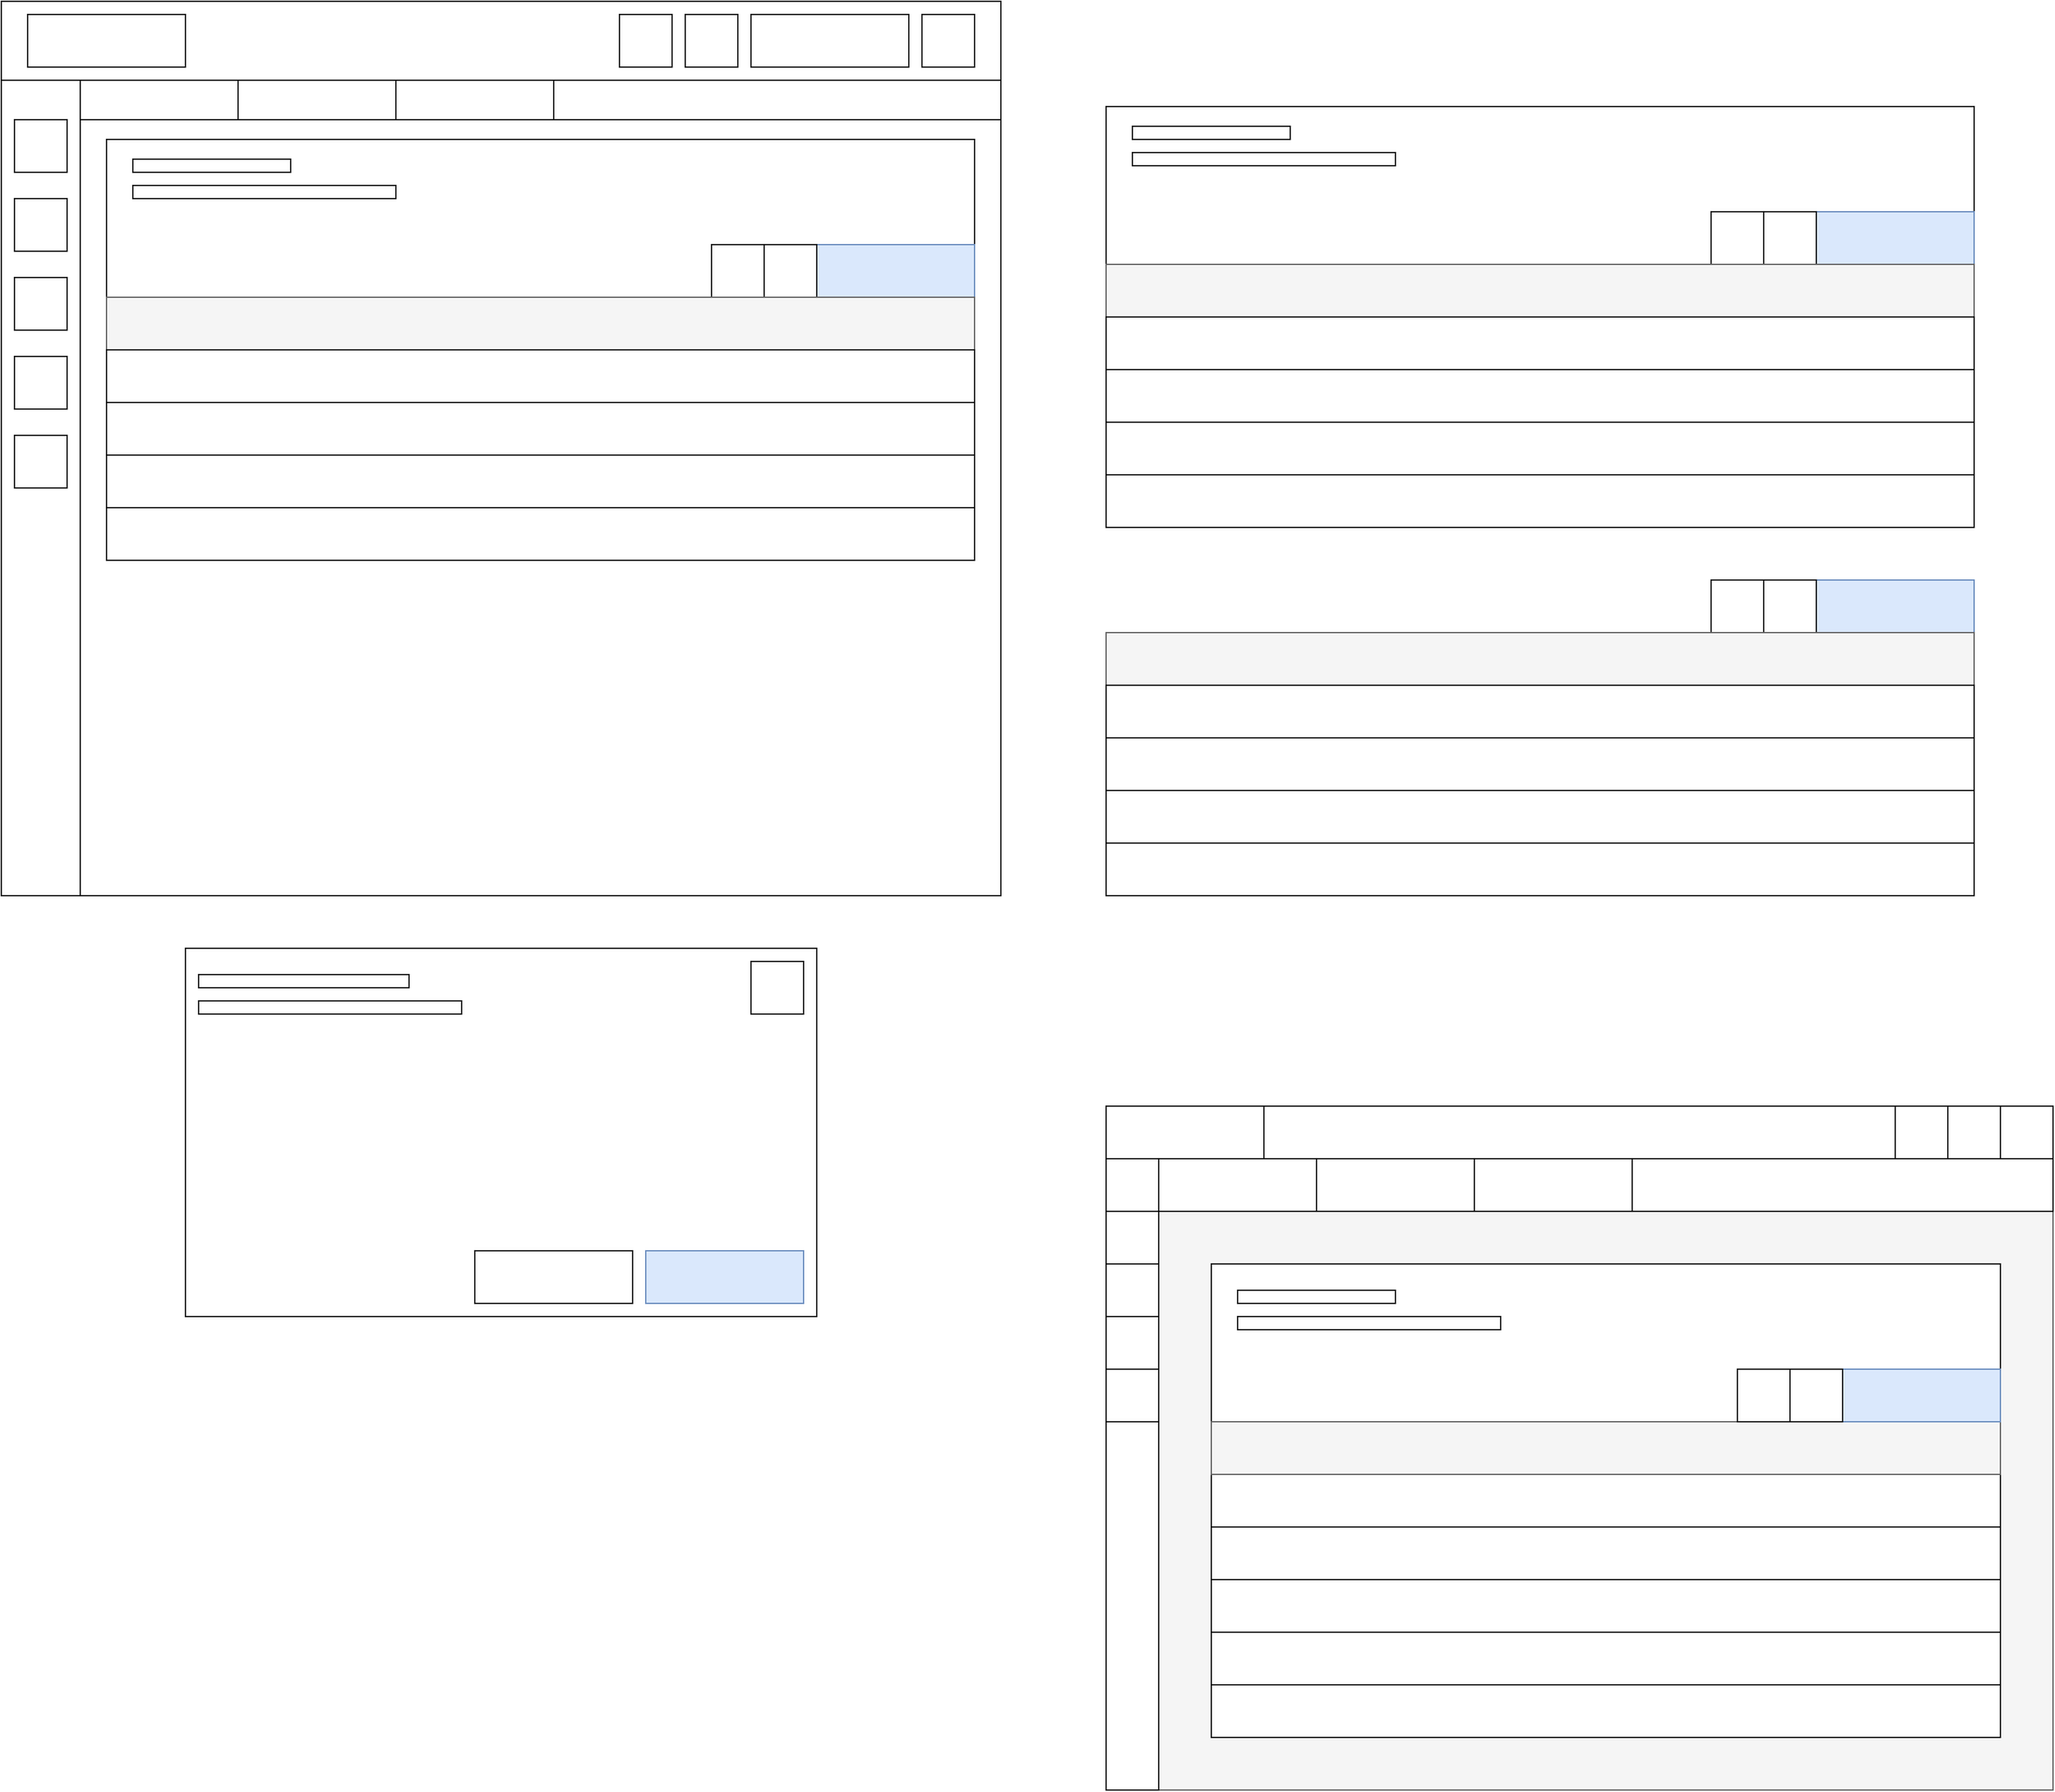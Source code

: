 <mxfile version="24.7.7">
  <diagram name="Page-1" id="UCWsZtnA9lqYx4ywq8I0">
    <mxGraphModel dx="2056" dy="1458" grid="1" gridSize="10" guides="1" tooltips="1" connect="1" arrows="1" fold="1" page="1" pageScale="1" pageWidth="827" pageHeight="1169" math="0" shadow="0">
      <root>
        <mxCell id="0" />
        <mxCell id="1" parent="0" />
        <mxCell id="RQYfZE9tsz-IUVp7mctX-1" value="" style="rounded=0;whiteSpace=wrap;html=1;fillColor=#f5f5f5;fontColor=#333333;strokeColor=#666666;" vertex="1" parent="1">
          <mxGeometry x="880" y="880" width="720" height="520" as="geometry" />
        </mxCell>
        <mxCell id="RQYfZE9tsz-IUVp7mctX-2" value="" style="rounded=0;whiteSpace=wrap;html=1;" vertex="1" parent="1">
          <mxGeometry x="40" y="40" width="760" height="680" as="geometry" />
        </mxCell>
        <mxCell id="RQYfZE9tsz-IUVp7mctX-3" value="" style="rounded=0;whiteSpace=wrap;html=1;" vertex="1" parent="1">
          <mxGeometry x="40" y="40" width="760" height="60" as="geometry" />
        </mxCell>
        <mxCell id="RQYfZE9tsz-IUVp7mctX-4" value="" style="rounded=0;whiteSpace=wrap;html=1;" vertex="1" parent="1">
          <mxGeometry x="40" y="100" width="60" height="620" as="geometry" />
        </mxCell>
        <mxCell id="RQYfZE9tsz-IUVp7mctX-5" value="" style="rounded=0;whiteSpace=wrap;html=1;" vertex="1" parent="1">
          <mxGeometry x="100" y="100" width="700" height="30" as="geometry" />
        </mxCell>
        <mxCell id="RQYfZE9tsz-IUVp7mctX-6" value="" style="rounded=0;whiteSpace=wrap;html=1;" vertex="1" parent="1">
          <mxGeometry x="100" y="100" width="120" height="30" as="geometry" />
        </mxCell>
        <mxCell id="RQYfZE9tsz-IUVp7mctX-7" value="" style="rounded=0;whiteSpace=wrap;html=1;" vertex="1" parent="1">
          <mxGeometry x="220" y="100" width="120" height="30" as="geometry" />
        </mxCell>
        <mxCell id="RQYfZE9tsz-IUVp7mctX-8" value="" style="rounded=0;whiteSpace=wrap;html=1;" vertex="1" parent="1">
          <mxGeometry x="340" y="100" width="120" height="30" as="geometry" />
        </mxCell>
        <mxCell id="RQYfZE9tsz-IUVp7mctX-9" value="" style="rounded=0;whiteSpace=wrap;html=1;fillColor=#dae8fc;strokeColor=#6c8ebf;" vertex="1" parent="1">
          <mxGeometry x="1420" y="480" width="120" height="40" as="geometry" />
        </mxCell>
        <mxCell id="RQYfZE9tsz-IUVp7mctX-10" value="" style="rounded=0;whiteSpace=wrap;html=1;" vertex="1" parent="1">
          <mxGeometry x="1380" y="480" width="40" height="40" as="geometry" />
        </mxCell>
        <mxCell id="RQYfZE9tsz-IUVp7mctX-11" value="" style="rounded=0;whiteSpace=wrap;html=1;" vertex="1" parent="1">
          <mxGeometry x="1340" y="480" width="40" height="40" as="geometry" />
        </mxCell>
        <mxCell id="RQYfZE9tsz-IUVp7mctX-12" value="" style="rounded=0;whiteSpace=wrap;html=1;fillColor=#f5f5f5;fontColor=#333333;strokeColor=#666666;" vertex="1" parent="1">
          <mxGeometry x="880" y="520" width="660" height="40" as="geometry" />
        </mxCell>
        <mxCell id="RQYfZE9tsz-IUVp7mctX-13" value="" style="rounded=0;whiteSpace=wrap;html=1;" vertex="1" parent="1">
          <mxGeometry x="880" y="560" width="660" height="40" as="geometry" />
        </mxCell>
        <mxCell id="RQYfZE9tsz-IUVp7mctX-14" value="" style="rounded=0;whiteSpace=wrap;html=1;" vertex="1" parent="1">
          <mxGeometry x="880" y="600" width="660" height="40" as="geometry" />
        </mxCell>
        <mxCell id="RQYfZE9tsz-IUVp7mctX-15" value="" style="rounded=0;whiteSpace=wrap;html=1;" vertex="1" parent="1">
          <mxGeometry x="880" y="640" width="660" height="40" as="geometry" />
        </mxCell>
        <mxCell id="RQYfZE9tsz-IUVp7mctX-16" value="" style="rounded=0;whiteSpace=wrap;html=1;" vertex="1" parent="1">
          <mxGeometry x="880" y="680" width="660" height="40" as="geometry" />
        </mxCell>
        <mxCell id="RQYfZE9tsz-IUVp7mctX-17" value="" style="rounded=0;whiteSpace=wrap;html=1;" vertex="1" parent="1">
          <mxGeometry x="60" y="50" width="120" height="40" as="geometry" />
        </mxCell>
        <mxCell id="RQYfZE9tsz-IUVp7mctX-18" value="" style="rounded=0;whiteSpace=wrap;html=1;" vertex="1" parent="1">
          <mxGeometry x="740" y="50" width="40" height="40" as="geometry" />
        </mxCell>
        <mxCell id="RQYfZE9tsz-IUVp7mctX-19" value="" style="rounded=0;whiteSpace=wrap;html=1;" vertex="1" parent="1">
          <mxGeometry x="610" y="50" width="120" height="40" as="geometry" />
        </mxCell>
        <mxCell id="RQYfZE9tsz-IUVp7mctX-20" value="" style="rounded=0;whiteSpace=wrap;html=1;" vertex="1" parent="1">
          <mxGeometry x="560" y="50" width="40" height="40" as="geometry" />
        </mxCell>
        <mxCell id="RQYfZE9tsz-IUVp7mctX-21" value="" style="rounded=0;whiteSpace=wrap;html=1;" vertex="1" parent="1">
          <mxGeometry x="510" y="50" width="40" height="40" as="geometry" />
        </mxCell>
        <mxCell id="RQYfZE9tsz-IUVp7mctX-22" value="" style="rounded=0;whiteSpace=wrap;html=1;" vertex="1" parent="1">
          <mxGeometry x="50" y="130" width="40" height="40" as="geometry" />
        </mxCell>
        <mxCell id="RQYfZE9tsz-IUVp7mctX-23" value="" style="rounded=0;whiteSpace=wrap;html=1;" vertex="1" parent="1">
          <mxGeometry x="50" y="190" width="40" height="40" as="geometry" />
        </mxCell>
        <mxCell id="RQYfZE9tsz-IUVp7mctX-24" value="" style="rounded=0;whiteSpace=wrap;html=1;" vertex="1" parent="1">
          <mxGeometry x="50" y="250" width="40" height="40" as="geometry" />
        </mxCell>
        <mxCell id="RQYfZE9tsz-IUVp7mctX-25" value="" style="rounded=0;whiteSpace=wrap;html=1;" vertex="1" parent="1">
          <mxGeometry x="50" y="310" width="40" height="40" as="geometry" />
        </mxCell>
        <mxCell id="RQYfZE9tsz-IUVp7mctX-26" value="" style="rounded=0;whiteSpace=wrap;html=1;" vertex="1" parent="1">
          <mxGeometry x="50" y="370" width="40" height="40" as="geometry" />
        </mxCell>
        <mxCell id="RQYfZE9tsz-IUVp7mctX-27" value="" style="rounded=0;whiteSpace=wrap;html=1;" vertex="1" parent="1">
          <mxGeometry x="880" y="120" width="660" height="320" as="geometry" />
        </mxCell>
        <mxCell id="RQYfZE9tsz-IUVp7mctX-28" value="" style="rounded=0;whiteSpace=wrap;html=1;fillColor=#dae8fc;strokeColor=#6c8ebf;" vertex="1" parent="1">
          <mxGeometry x="1420" y="200" width="120" height="40" as="geometry" />
        </mxCell>
        <mxCell id="RQYfZE9tsz-IUVp7mctX-29" value="" style="rounded=0;whiteSpace=wrap;html=1;" vertex="1" parent="1">
          <mxGeometry x="1380" y="200" width="40" height="40" as="geometry" />
        </mxCell>
        <mxCell id="RQYfZE9tsz-IUVp7mctX-30" value="" style="rounded=0;whiteSpace=wrap;html=1;" vertex="1" parent="1">
          <mxGeometry x="1340" y="200" width="40" height="40" as="geometry" />
        </mxCell>
        <mxCell id="RQYfZE9tsz-IUVp7mctX-31" value="" style="rounded=0;whiteSpace=wrap;html=1;fillColor=#f5f5f5;fontColor=#333333;strokeColor=#666666;" vertex="1" parent="1">
          <mxGeometry x="880" y="240" width="660" height="40" as="geometry" />
        </mxCell>
        <mxCell id="RQYfZE9tsz-IUVp7mctX-32" value="" style="rounded=0;whiteSpace=wrap;html=1;" vertex="1" parent="1">
          <mxGeometry x="880" y="280" width="660" height="40" as="geometry" />
        </mxCell>
        <mxCell id="RQYfZE9tsz-IUVp7mctX-33" value="" style="rounded=0;whiteSpace=wrap;html=1;" vertex="1" parent="1">
          <mxGeometry x="880" y="320" width="660" height="40" as="geometry" />
        </mxCell>
        <mxCell id="RQYfZE9tsz-IUVp7mctX-34" value="" style="rounded=0;whiteSpace=wrap;html=1;" vertex="1" parent="1">
          <mxGeometry x="880" y="360" width="660" height="40" as="geometry" />
        </mxCell>
        <mxCell id="RQYfZE9tsz-IUVp7mctX-35" value="" style="rounded=0;whiteSpace=wrap;html=1;" vertex="1" parent="1">
          <mxGeometry x="880" y="400" width="660" height="40" as="geometry" />
        </mxCell>
        <mxCell id="RQYfZE9tsz-IUVp7mctX-36" value="" style="rounded=0;whiteSpace=wrap;html=1;" vertex="1" parent="1">
          <mxGeometry x="900" y="135" width="120" height="10" as="geometry" />
        </mxCell>
        <mxCell id="RQYfZE9tsz-IUVp7mctX-37" value="" style="rounded=0;whiteSpace=wrap;html=1;" vertex="1" parent="1">
          <mxGeometry x="900" y="155" width="200" height="10" as="geometry" />
        </mxCell>
        <mxCell id="RQYfZE9tsz-IUVp7mctX-38" value="" style="rounded=0;whiteSpace=wrap;html=1;" vertex="1" parent="1">
          <mxGeometry x="180" y="760" width="480" height="280" as="geometry" />
        </mxCell>
        <mxCell id="RQYfZE9tsz-IUVp7mctX-39" value="" style="rounded=0;whiteSpace=wrap;html=1;fillColor=#dae8fc;strokeColor=#6c8ebf;" vertex="1" parent="1">
          <mxGeometry x="530" y="990" width="120" height="40" as="geometry" />
        </mxCell>
        <mxCell id="RQYfZE9tsz-IUVp7mctX-40" value="" style="rounded=0;whiteSpace=wrap;html=1;" vertex="1" parent="1">
          <mxGeometry x="400" y="990" width="120" height="40" as="geometry" />
        </mxCell>
        <mxCell id="RQYfZE9tsz-IUVp7mctX-41" value="" style="rounded=0;whiteSpace=wrap;html=1;" vertex="1" parent="1">
          <mxGeometry x="610" y="770" width="40" height="40" as="geometry" />
        </mxCell>
        <mxCell id="RQYfZE9tsz-IUVp7mctX-42" value="" style="rounded=0;whiteSpace=wrap;html=1;" vertex="1" parent="1">
          <mxGeometry x="190" y="780" width="160" height="10" as="geometry" />
        </mxCell>
        <mxCell id="RQYfZE9tsz-IUVp7mctX-43" value="" style="rounded=0;whiteSpace=wrap;html=1;" vertex="1" parent="1">
          <mxGeometry x="190" y="800" width="200" height="10" as="geometry" />
        </mxCell>
        <mxCell id="RQYfZE9tsz-IUVp7mctX-44" value="" style="rounded=0;whiteSpace=wrap;html=1;" vertex="1" parent="1">
          <mxGeometry x="120" y="145" width="660" height="320" as="geometry" />
        </mxCell>
        <mxCell id="RQYfZE9tsz-IUVp7mctX-45" value="" style="rounded=0;whiteSpace=wrap;html=1;fillColor=#dae8fc;strokeColor=#6c8ebf;" vertex="1" parent="1">
          <mxGeometry x="660" y="225" width="120" height="40" as="geometry" />
        </mxCell>
        <mxCell id="RQYfZE9tsz-IUVp7mctX-46" value="" style="rounded=0;whiteSpace=wrap;html=1;" vertex="1" parent="1">
          <mxGeometry x="620" y="225" width="40" height="40" as="geometry" />
        </mxCell>
        <mxCell id="RQYfZE9tsz-IUVp7mctX-47" value="" style="rounded=0;whiteSpace=wrap;html=1;" vertex="1" parent="1">
          <mxGeometry x="580" y="225" width="40" height="40" as="geometry" />
        </mxCell>
        <mxCell id="RQYfZE9tsz-IUVp7mctX-48" value="" style="rounded=0;whiteSpace=wrap;html=1;fillColor=#f5f5f5;fontColor=#333333;strokeColor=#666666;" vertex="1" parent="1">
          <mxGeometry x="120" y="265" width="660" height="40" as="geometry" />
        </mxCell>
        <mxCell id="RQYfZE9tsz-IUVp7mctX-49" value="" style="rounded=0;whiteSpace=wrap;html=1;" vertex="1" parent="1">
          <mxGeometry x="120" y="305" width="660" height="40" as="geometry" />
        </mxCell>
        <mxCell id="RQYfZE9tsz-IUVp7mctX-50" value="" style="rounded=0;whiteSpace=wrap;html=1;" vertex="1" parent="1">
          <mxGeometry x="120" y="345" width="660" height="40" as="geometry" />
        </mxCell>
        <mxCell id="RQYfZE9tsz-IUVp7mctX-51" value="" style="rounded=0;whiteSpace=wrap;html=1;" vertex="1" parent="1">
          <mxGeometry x="120" y="385" width="660" height="40" as="geometry" />
        </mxCell>
        <mxCell id="RQYfZE9tsz-IUVp7mctX-52" value="" style="rounded=0;whiteSpace=wrap;html=1;" vertex="1" parent="1">
          <mxGeometry x="120" y="425" width="660" height="40" as="geometry" />
        </mxCell>
        <mxCell id="RQYfZE9tsz-IUVp7mctX-53" value="" style="rounded=0;whiteSpace=wrap;html=1;" vertex="1" parent="1">
          <mxGeometry x="140" y="160" width="120" height="10" as="geometry" />
        </mxCell>
        <mxCell id="RQYfZE9tsz-IUVp7mctX-54" value="" style="rounded=0;whiteSpace=wrap;html=1;" vertex="1" parent="1">
          <mxGeometry x="140" y="180" width="200" height="10" as="geometry" />
        </mxCell>
        <mxCell id="RQYfZE9tsz-IUVp7mctX-55" value="" style="rounded=0;whiteSpace=wrap;html=1;" vertex="1" parent="1">
          <mxGeometry x="880" y="880" width="720" height="40" as="geometry" />
        </mxCell>
        <mxCell id="RQYfZE9tsz-IUVp7mctX-56" value="" style="rounded=0;whiteSpace=wrap;html=1;" vertex="1" parent="1">
          <mxGeometry x="1560" y="880" width="40" height="40" as="geometry" />
        </mxCell>
        <mxCell id="RQYfZE9tsz-IUVp7mctX-57" value="" style="rounded=0;whiteSpace=wrap;html=1;" vertex="1" parent="1">
          <mxGeometry x="1520" y="880" width="40" height="40" as="geometry" />
        </mxCell>
        <mxCell id="RQYfZE9tsz-IUVp7mctX-58" value="" style="rounded=0;whiteSpace=wrap;html=1;" vertex="1" parent="1">
          <mxGeometry x="1480" y="880" width="40" height="40" as="geometry" />
        </mxCell>
        <mxCell id="RQYfZE9tsz-IUVp7mctX-59" value="" style="rounded=0;whiteSpace=wrap;html=1;" vertex="1" parent="1">
          <mxGeometry x="880" y="880" width="120" height="40" as="geometry" />
        </mxCell>
        <mxCell id="RQYfZE9tsz-IUVp7mctX-60" value="" style="rounded=0;whiteSpace=wrap;html=1;" vertex="1" parent="1">
          <mxGeometry x="880" y="920" width="40" height="480" as="geometry" />
        </mxCell>
        <mxCell id="RQYfZE9tsz-IUVp7mctX-61" value="" style="rounded=0;whiteSpace=wrap;html=1;" vertex="1" parent="1">
          <mxGeometry x="880" y="920" width="40" height="40" as="geometry" />
        </mxCell>
        <mxCell id="RQYfZE9tsz-IUVp7mctX-62" value="" style="rounded=0;whiteSpace=wrap;html=1;" vertex="1" parent="1">
          <mxGeometry x="880" y="960" width="40" height="40" as="geometry" />
        </mxCell>
        <mxCell id="RQYfZE9tsz-IUVp7mctX-63" value="" style="rounded=0;whiteSpace=wrap;html=1;" vertex="1" parent="1">
          <mxGeometry x="880" y="1000" width="40" height="40" as="geometry" />
        </mxCell>
        <mxCell id="RQYfZE9tsz-IUVp7mctX-64" value="" style="rounded=0;whiteSpace=wrap;html=1;" vertex="1" parent="1">
          <mxGeometry x="880" y="1040" width="40" height="40" as="geometry" />
        </mxCell>
        <mxCell id="RQYfZE9tsz-IUVp7mctX-65" value="" style="rounded=0;whiteSpace=wrap;html=1;" vertex="1" parent="1">
          <mxGeometry x="880" y="1080" width="40" height="40" as="geometry" />
        </mxCell>
        <mxCell id="RQYfZE9tsz-IUVp7mctX-66" value="" style="rounded=0;whiteSpace=wrap;html=1;" vertex="1" parent="1">
          <mxGeometry x="920" y="920" width="680" height="40" as="geometry" />
        </mxCell>
        <mxCell id="RQYfZE9tsz-IUVp7mctX-67" value="" style="rounded=0;whiteSpace=wrap;html=1;" vertex="1" parent="1">
          <mxGeometry x="920" y="920" width="120" height="40" as="geometry" />
        </mxCell>
        <mxCell id="RQYfZE9tsz-IUVp7mctX-68" value="" style="rounded=0;whiteSpace=wrap;html=1;" vertex="1" parent="1">
          <mxGeometry x="1040" y="920" width="120" height="40" as="geometry" />
        </mxCell>
        <mxCell id="RQYfZE9tsz-IUVp7mctX-69" value="" style="rounded=0;whiteSpace=wrap;html=1;" vertex="1" parent="1">
          <mxGeometry x="1160" y="920" width="120" height="40" as="geometry" />
        </mxCell>
        <mxCell id="RQYfZE9tsz-IUVp7mctX-70" value="" style="rounded=0;whiteSpace=wrap;html=1;" vertex="1" parent="1">
          <mxGeometry x="960" y="1000" width="600" height="360" as="geometry" />
        </mxCell>
        <mxCell id="RQYfZE9tsz-IUVp7mctX-71" value="" style="rounded=0;whiteSpace=wrap;html=1;" vertex="1" parent="1">
          <mxGeometry x="960" y="1320" width="600" height="40" as="geometry" />
        </mxCell>
        <mxCell id="RQYfZE9tsz-IUVp7mctX-72" value="" style="rounded=0;whiteSpace=wrap;html=1;" vertex="1" parent="1">
          <mxGeometry x="960" y="1280" width="600" height="40" as="geometry" />
        </mxCell>
        <mxCell id="RQYfZE9tsz-IUVp7mctX-73" value="" style="rounded=0;whiteSpace=wrap;html=1;" vertex="1" parent="1">
          <mxGeometry x="960" y="1240" width="600" height="40" as="geometry" />
        </mxCell>
        <mxCell id="RQYfZE9tsz-IUVp7mctX-74" value="" style="rounded=0;whiteSpace=wrap;html=1;" vertex="1" parent="1">
          <mxGeometry x="960" y="1200" width="600" height="40" as="geometry" />
        </mxCell>
        <mxCell id="RQYfZE9tsz-IUVp7mctX-75" value="" style="rounded=0;whiteSpace=wrap;html=1;" vertex="1" parent="1">
          <mxGeometry x="960" y="1160" width="600" height="40" as="geometry" />
        </mxCell>
        <mxCell id="RQYfZE9tsz-IUVp7mctX-76" value="" style="rounded=0;whiteSpace=wrap;html=1;fillColor=#f5f5f5;fontColor=#333333;strokeColor=#666666;" vertex="1" parent="1">
          <mxGeometry x="960" y="1120" width="600" height="40" as="geometry" />
        </mxCell>
        <mxCell id="RQYfZE9tsz-IUVp7mctX-77" value="" style="rounded=0;whiteSpace=wrap;html=1;fillColor=#dae8fc;strokeColor=#6c8ebf;" vertex="1" parent="1">
          <mxGeometry x="1440" y="1080" width="120" height="40" as="geometry" />
        </mxCell>
        <mxCell id="RQYfZE9tsz-IUVp7mctX-78" value="" style="rounded=0;whiteSpace=wrap;html=1;" vertex="1" parent="1">
          <mxGeometry x="1400" y="1080" width="40" height="40" as="geometry" />
        </mxCell>
        <mxCell id="RQYfZE9tsz-IUVp7mctX-79" value="" style="rounded=0;whiteSpace=wrap;html=1;" vertex="1" parent="1">
          <mxGeometry x="1360" y="1080" width="40" height="40" as="geometry" />
        </mxCell>
        <mxCell id="RQYfZE9tsz-IUVp7mctX-80" value="" style="rounded=0;whiteSpace=wrap;html=1;" vertex="1" parent="1">
          <mxGeometry x="980" y="1020" width="120" height="10" as="geometry" />
        </mxCell>
        <mxCell id="RQYfZE9tsz-IUVp7mctX-81" value="" style="rounded=0;whiteSpace=wrap;html=1;" vertex="1" parent="1">
          <mxGeometry x="980" y="1040" width="200" height="10" as="geometry" />
        </mxCell>
      </root>
    </mxGraphModel>
  </diagram>
</mxfile>
